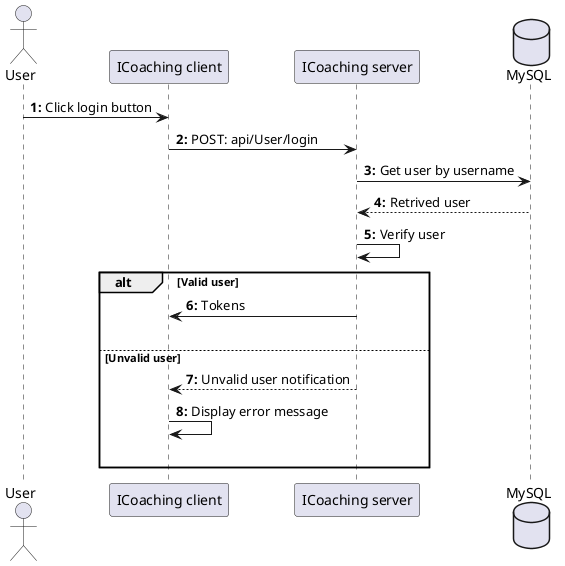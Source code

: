 @startuml Login

actor User as user
participant "ICoaching client" as client
participant "ICoaching server" as server 
database "MySQL" as db

autonumber "<b>0:"

user -> client : Click login button
client -> server : POST: api/User/login
server -> db : Get user by username
db --> server : Retrived user
server -> server: Verify user

alt Valid user
    server -> client : Tokens
    |||
else Unvalid user
    server --> client : Unvalid user notification
    client -> client : Display error message  
    |||
end 

@enduml